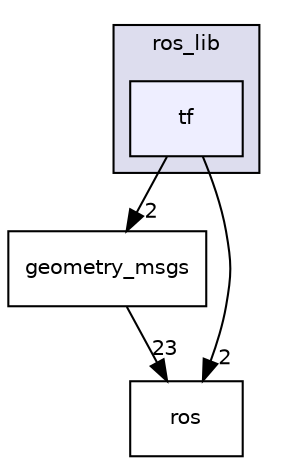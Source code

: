 digraph "tf" {
  compound=true
  node [ fontsize="10", fontname="Helvetica"];
  edge [ labelfontsize="10", labelfontname="Helvetica"];
  subgraph clusterdir_90717b3c677f611b706863d5c86b90c7 {
    graph [ bgcolor="#ddddee", pencolor="black", label="ros_lib" fontname="Helvetica", fontsize="10", URL="dir_90717b3c677f611b706863d5c86b90c7.html"]
  dir_d10fb81aa3946044234d5d3ce8988646 [shape=box, label="tf", style="filled", fillcolor="#eeeeff", pencolor="black", URL="dir_d10fb81aa3946044234d5d3ce8988646.html"];
  }
  dir_5cfa40852cff5e6f0c90369dde4c23a1 [shape=box label="geometry_msgs" URL="dir_5cfa40852cff5e6f0c90369dde4c23a1.html"];
  dir_74fd674bff593b67d15dde07bcd4f8f8 [shape=box label="ros" URL="dir_74fd674bff593b67d15dde07bcd4f8f8.html"];
  dir_5cfa40852cff5e6f0c90369dde4c23a1->dir_74fd674bff593b67d15dde07bcd4f8f8 [headlabel="23", labeldistance=1.5 headhref="dir_000043_000025.html"];
  dir_d10fb81aa3946044234d5d3ce8988646->dir_5cfa40852cff5e6f0c90369dde4c23a1 [headlabel="2", labeldistance=1.5 headhref="dir_000029_000043.html"];
  dir_d10fb81aa3946044234d5d3ce8988646->dir_74fd674bff593b67d15dde07bcd4f8f8 [headlabel="2", labeldistance=1.5 headhref="dir_000029_000025.html"];
}
